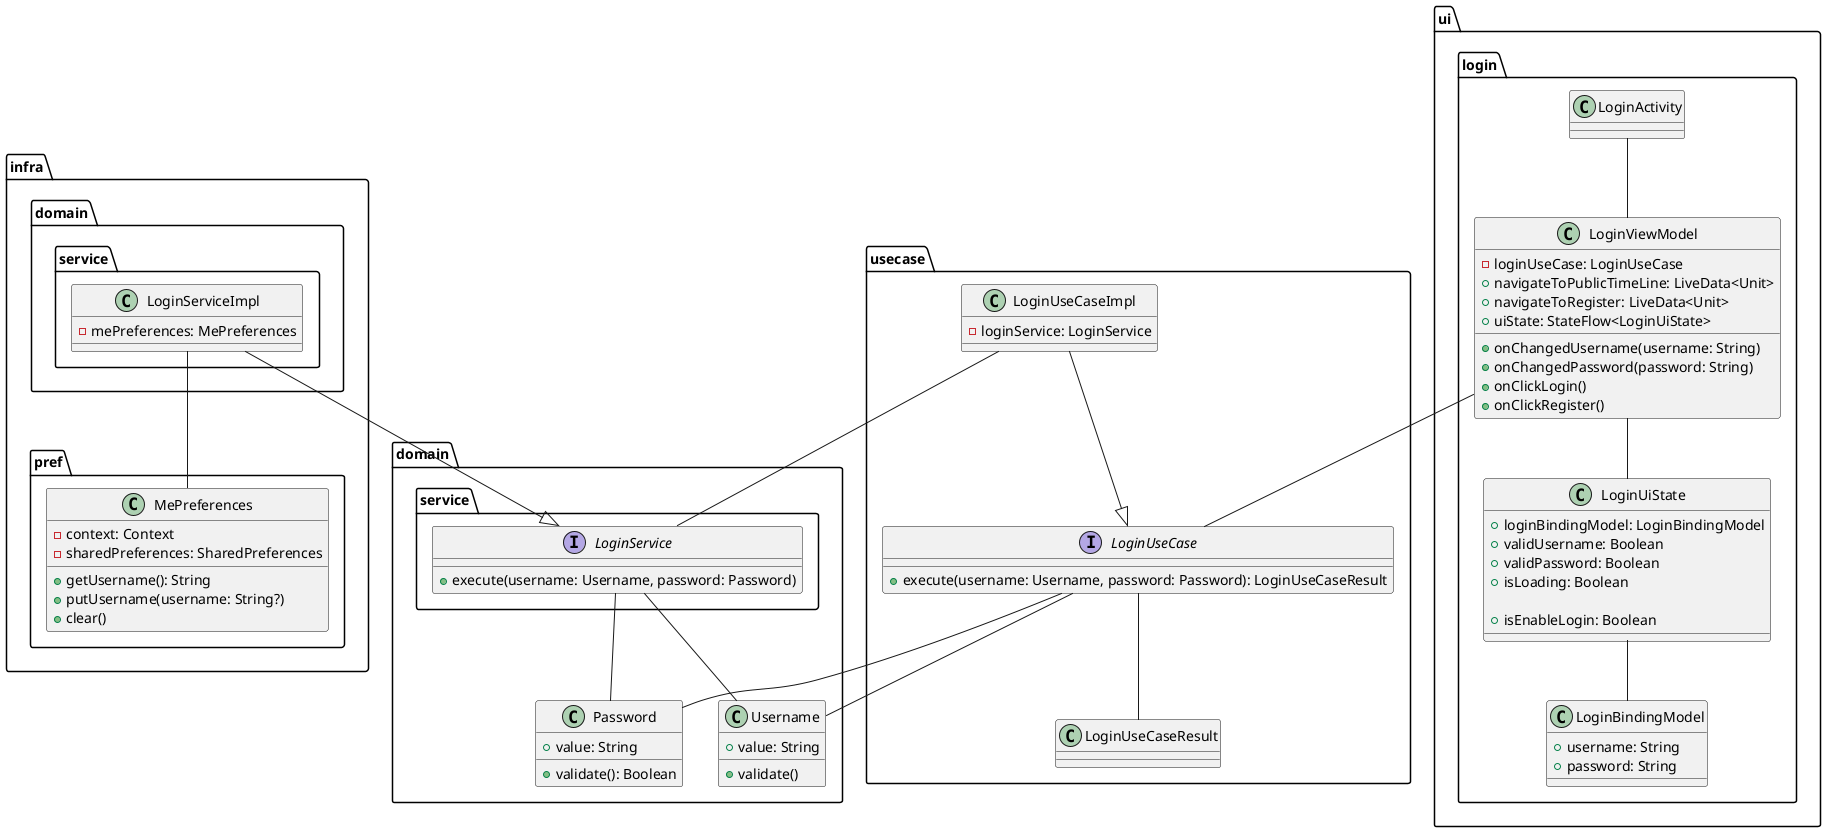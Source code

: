 @startuml

package domain {
  class Password {
    + value: String
    + validate(): Boolean
  }

  class Username {
    + value: String
    + validate()
  }

  package service {
    interface LoginService {
      + execute(username: Username, password: Password)
    }
  }
}

package infra {
  package pref {
    class MePreferences {
      - context: Context
      - sharedPreferences: SharedPreferences
      + getUsername(): String
      + putUsername(username: String?)
      + clear()
    }
  }

  package domain {
    package service {
      class LoginServiceImpl {
        - mePreferences: MePreferences
      }
    }
  }
}

package usecase {
  interface LoginUseCase {
    + execute(username: Username, password: Password): LoginUseCaseResult
  }

  class LoginUseCaseImpl {
    - loginService: LoginService
  }

  class LoginUseCaseResult {
  }
}

package ui {
  package login {
    class LoginActivity
    class LoginViewModel {
      - loginUseCase: LoginUseCase
      + navigateToPublicTimeLine: LiveData<Unit>
      + navigateToRegister: LiveData<Unit>
      + uiState: StateFlow<LoginUiState>

      + onChangedUsername(username: String)
      + onChangedPassword(password: String)
      + onClickLogin()
      + onClickRegister()
    }
    class LoginUiState {
      + loginBindingModel: LoginBindingModel
      + validUsername: Boolean
      + validPassword: Boolean
      + isLoading: Boolean

      + isEnableLogin: Boolean
    }
    class LoginBindingModel {
      + username: String
      + password: String
    }
  }
}

LoginServiceImpl -- MePreferences
LoginServiceImpl --|> LoginService

LoginActivity -- LoginViewModel
LoginViewModel -- LoginUseCase
LoginViewModel -- LoginUiState
LoginUiState -- LoginBindingModel

LoginUseCaseImpl -- LoginService
LoginUseCaseImpl --|> LoginUseCase

LoginUseCase -- LoginUseCaseResult

LoginUseCase -- Username
LoginUseCase -- Password

LoginService -- Username
LoginService -- Password
@enduml